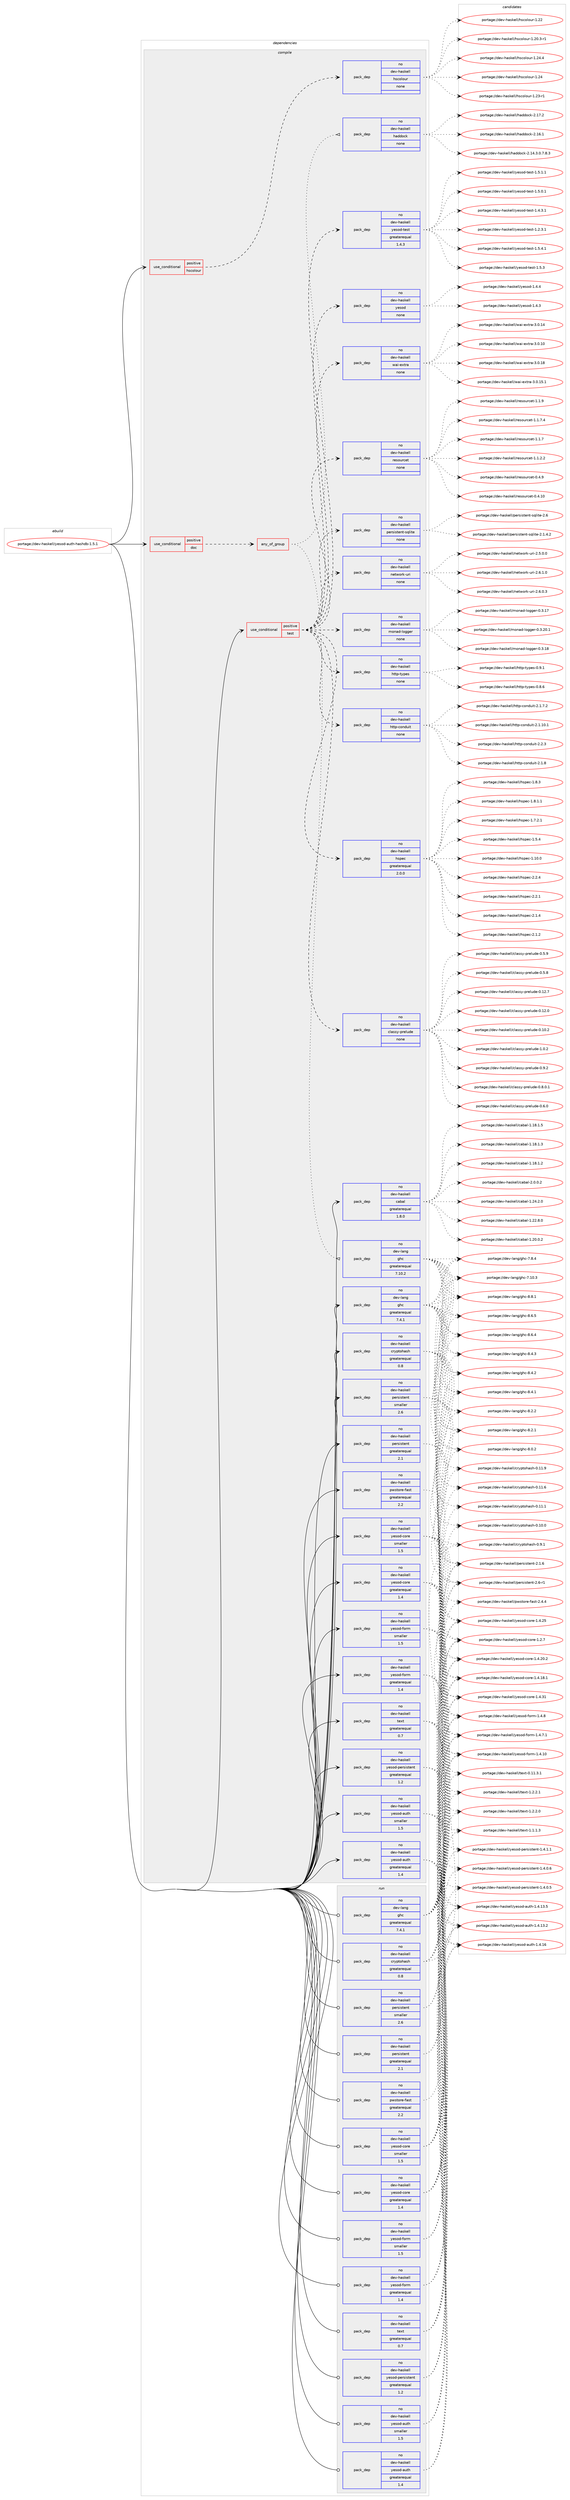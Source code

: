 digraph prolog {

# *************
# Graph options
# *************

newrank=true;
concentrate=true;
compound=true;
graph [rankdir=LR,fontname=Helvetica,fontsize=10,ranksep=1.5];#, ranksep=2.5, nodesep=0.2];
edge  [arrowhead=vee];
node  [fontname=Helvetica,fontsize=10];

# **********
# The ebuild
# **********

subgraph cluster_leftcol {
color=gray;
rank=same;
label=<<i>ebuild</i>>;
id [label="portage://dev-haskell/yesod-auth-hashdb-1.5.1", color=red, width=4, href="../dev-haskell/yesod-auth-hashdb-1.5.1.svg"];
}

# ****************
# The dependencies
# ****************

subgraph cluster_midcol {
color=gray;
label=<<i>dependencies</i>>;
subgraph cluster_compile {
fillcolor="#eeeeee";
style=filled;
label=<<i>compile</i>>;
subgraph cond130821 {
dependency536752 [label=<<TABLE BORDER="0" CELLBORDER="1" CELLSPACING="0" CELLPADDING="4"><TR><TD ROWSPAN="3" CELLPADDING="10">use_conditional</TD></TR><TR><TD>positive</TD></TR><TR><TD>doc</TD></TR></TABLE>>, shape=none, color=red];
subgraph any5425 {
dependency536753 [label=<<TABLE BORDER="0" CELLBORDER="1" CELLSPACING="0" CELLPADDING="4"><TR><TD CELLPADDING="10">any_of_group</TD></TR></TABLE>>, shape=none, color=red];subgraph pack400269 {
dependency536754 [label=<<TABLE BORDER="0" CELLBORDER="1" CELLSPACING="0" CELLPADDING="4" WIDTH="220"><TR><TD ROWSPAN="6" CELLPADDING="30">pack_dep</TD></TR><TR><TD WIDTH="110">no</TD></TR><TR><TD>dev-haskell</TD></TR><TR><TD>haddock</TD></TR><TR><TD>none</TD></TR><TR><TD></TD></TR></TABLE>>, shape=none, color=blue];
}
dependency536753:e -> dependency536754:w [weight=20,style="dotted",arrowhead="oinv"];
subgraph pack400270 {
dependency536755 [label=<<TABLE BORDER="0" CELLBORDER="1" CELLSPACING="0" CELLPADDING="4" WIDTH="220"><TR><TD ROWSPAN="6" CELLPADDING="30">pack_dep</TD></TR><TR><TD WIDTH="110">no</TD></TR><TR><TD>dev-lang</TD></TR><TR><TD>ghc</TD></TR><TR><TD>greaterequal</TD></TR><TR><TD>7.10.2</TD></TR></TABLE>>, shape=none, color=blue];
}
dependency536753:e -> dependency536755:w [weight=20,style="dotted",arrowhead="oinv"];
}
dependency536752:e -> dependency536753:w [weight=20,style="dashed",arrowhead="vee"];
}
id:e -> dependency536752:w [weight=20,style="solid",arrowhead="vee"];
subgraph cond130822 {
dependency536756 [label=<<TABLE BORDER="0" CELLBORDER="1" CELLSPACING="0" CELLPADDING="4"><TR><TD ROWSPAN="3" CELLPADDING="10">use_conditional</TD></TR><TR><TD>positive</TD></TR><TR><TD>hscolour</TD></TR></TABLE>>, shape=none, color=red];
subgraph pack400271 {
dependency536757 [label=<<TABLE BORDER="0" CELLBORDER="1" CELLSPACING="0" CELLPADDING="4" WIDTH="220"><TR><TD ROWSPAN="6" CELLPADDING="30">pack_dep</TD></TR><TR><TD WIDTH="110">no</TD></TR><TR><TD>dev-haskell</TD></TR><TR><TD>hscolour</TD></TR><TR><TD>none</TD></TR><TR><TD></TD></TR></TABLE>>, shape=none, color=blue];
}
dependency536756:e -> dependency536757:w [weight=20,style="dashed",arrowhead="vee"];
}
id:e -> dependency536756:w [weight=20,style="solid",arrowhead="vee"];
subgraph cond130823 {
dependency536758 [label=<<TABLE BORDER="0" CELLBORDER="1" CELLSPACING="0" CELLPADDING="4"><TR><TD ROWSPAN="3" CELLPADDING="10">use_conditional</TD></TR><TR><TD>positive</TD></TR><TR><TD>test</TD></TR></TABLE>>, shape=none, color=red];
subgraph pack400272 {
dependency536759 [label=<<TABLE BORDER="0" CELLBORDER="1" CELLSPACING="0" CELLPADDING="4" WIDTH="220"><TR><TD ROWSPAN="6" CELLPADDING="30">pack_dep</TD></TR><TR><TD WIDTH="110">no</TD></TR><TR><TD>dev-haskell</TD></TR><TR><TD>classy-prelude</TD></TR><TR><TD>none</TD></TR><TR><TD></TD></TR></TABLE>>, shape=none, color=blue];
}
dependency536758:e -> dependency536759:w [weight=20,style="dashed",arrowhead="vee"];
subgraph pack400273 {
dependency536760 [label=<<TABLE BORDER="0" CELLBORDER="1" CELLSPACING="0" CELLPADDING="4" WIDTH="220"><TR><TD ROWSPAN="6" CELLPADDING="30">pack_dep</TD></TR><TR><TD WIDTH="110">no</TD></TR><TR><TD>dev-haskell</TD></TR><TR><TD>hspec</TD></TR><TR><TD>greaterequal</TD></TR><TR><TD>2.0.0</TD></TR></TABLE>>, shape=none, color=blue];
}
dependency536758:e -> dependency536760:w [weight=20,style="dashed",arrowhead="vee"];
subgraph pack400274 {
dependency536761 [label=<<TABLE BORDER="0" CELLBORDER="1" CELLSPACING="0" CELLPADDING="4" WIDTH="220"><TR><TD ROWSPAN="6" CELLPADDING="30">pack_dep</TD></TR><TR><TD WIDTH="110">no</TD></TR><TR><TD>dev-haskell</TD></TR><TR><TD>http-conduit</TD></TR><TR><TD>none</TD></TR><TR><TD></TD></TR></TABLE>>, shape=none, color=blue];
}
dependency536758:e -> dependency536761:w [weight=20,style="dashed",arrowhead="vee"];
subgraph pack400275 {
dependency536762 [label=<<TABLE BORDER="0" CELLBORDER="1" CELLSPACING="0" CELLPADDING="4" WIDTH="220"><TR><TD ROWSPAN="6" CELLPADDING="30">pack_dep</TD></TR><TR><TD WIDTH="110">no</TD></TR><TR><TD>dev-haskell</TD></TR><TR><TD>http-types</TD></TR><TR><TD>none</TD></TR><TR><TD></TD></TR></TABLE>>, shape=none, color=blue];
}
dependency536758:e -> dependency536762:w [weight=20,style="dashed",arrowhead="vee"];
subgraph pack400276 {
dependency536763 [label=<<TABLE BORDER="0" CELLBORDER="1" CELLSPACING="0" CELLPADDING="4" WIDTH="220"><TR><TD ROWSPAN="6" CELLPADDING="30">pack_dep</TD></TR><TR><TD WIDTH="110">no</TD></TR><TR><TD>dev-haskell</TD></TR><TR><TD>monad-logger</TD></TR><TR><TD>none</TD></TR><TR><TD></TD></TR></TABLE>>, shape=none, color=blue];
}
dependency536758:e -> dependency536763:w [weight=20,style="dashed",arrowhead="vee"];
subgraph pack400277 {
dependency536764 [label=<<TABLE BORDER="0" CELLBORDER="1" CELLSPACING="0" CELLPADDING="4" WIDTH="220"><TR><TD ROWSPAN="6" CELLPADDING="30">pack_dep</TD></TR><TR><TD WIDTH="110">no</TD></TR><TR><TD>dev-haskell</TD></TR><TR><TD>network-uri</TD></TR><TR><TD>none</TD></TR><TR><TD></TD></TR></TABLE>>, shape=none, color=blue];
}
dependency536758:e -> dependency536764:w [weight=20,style="dashed",arrowhead="vee"];
subgraph pack400278 {
dependency536765 [label=<<TABLE BORDER="0" CELLBORDER="1" CELLSPACING="0" CELLPADDING="4" WIDTH="220"><TR><TD ROWSPAN="6" CELLPADDING="30">pack_dep</TD></TR><TR><TD WIDTH="110">no</TD></TR><TR><TD>dev-haskell</TD></TR><TR><TD>persistent-sqlite</TD></TR><TR><TD>none</TD></TR><TR><TD></TD></TR></TABLE>>, shape=none, color=blue];
}
dependency536758:e -> dependency536765:w [weight=20,style="dashed",arrowhead="vee"];
subgraph pack400279 {
dependency536766 [label=<<TABLE BORDER="0" CELLBORDER="1" CELLSPACING="0" CELLPADDING="4" WIDTH="220"><TR><TD ROWSPAN="6" CELLPADDING="30">pack_dep</TD></TR><TR><TD WIDTH="110">no</TD></TR><TR><TD>dev-haskell</TD></TR><TR><TD>resourcet</TD></TR><TR><TD>none</TD></TR><TR><TD></TD></TR></TABLE>>, shape=none, color=blue];
}
dependency536758:e -> dependency536766:w [weight=20,style="dashed",arrowhead="vee"];
subgraph pack400280 {
dependency536767 [label=<<TABLE BORDER="0" CELLBORDER="1" CELLSPACING="0" CELLPADDING="4" WIDTH="220"><TR><TD ROWSPAN="6" CELLPADDING="30">pack_dep</TD></TR><TR><TD WIDTH="110">no</TD></TR><TR><TD>dev-haskell</TD></TR><TR><TD>wai-extra</TD></TR><TR><TD>none</TD></TR><TR><TD></TD></TR></TABLE>>, shape=none, color=blue];
}
dependency536758:e -> dependency536767:w [weight=20,style="dashed",arrowhead="vee"];
subgraph pack400281 {
dependency536768 [label=<<TABLE BORDER="0" CELLBORDER="1" CELLSPACING="0" CELLPADDING="4" WIDTH="220"><TR><TD ROWSPAN="6" CELLPADDING="30">pack_dep</TD></TR><TR><TD WIDTH="110">no</TD></TR><TR><TD>dev-haskell</TD></TR><TR><TD>yesod</TD></TR><TR><TD>none</TD></TR><TR><TD></TD></TR></TABLE>>, shape=none, color=blue];
}
dependency536758:e -> dependency536768:w [weight=20,style="dashed",arrowhead="vee"];
subgraph pack400282 {
dependency536769 [label=<<TABLE BORDER="0" CELLBORDER="1" CELLSPACING="0" CELLPADDING="4" WIDTH="220"><TR><TD ROWSPAN="6" CELLPADDING="30">pack_dep</TD></TR><TR><TD WIDTH="110">no</TD></TR><TR><TD>dev-haskell</TD></TR><TR><TD>yesod-test</TD></TR><TR><TD>greaterequal</TD></TR><TR><TD>1.4.3</TD></TR></TABLE>>, shape=none, color=blue];
}
dependency536758:e -> dependency536769:w [weight=20,style="dashed",arrowhead="vee"];
}
id:e -> dependency536758:w [weight=20,style="solid",arrowhead="vee"];
subgraph pack400283 {
dependency536770 [label=<<TABLE BORDER="0" CELLBORDER="1" CELLSPACING="0" CELLPADDING="4" WIDTH="220"><TR><TD ROWSPAN="6" CELLPADDING="30">pack_dep</TD></TR><TR><TD WIDTH="110">no</TD></TR><TR><TD>dev-haskell</TD></TR><TR><TD>cabal</TD></TR><TR><TD>greaterequal</TD></TR><TR><TD>1.8.0</TD></TR></TABLE>>, shape=none, color=blue];
}
id:e -> dependency536770:w [weight=20,style="solid",arrowhead="vee"];
subgraph pack400284 {
dependency536771 [label=<<TABLE BORDER="0" CELLBORDER="1" CELLSPACING="0" CELLPADDING="4" WIDTH="220"><TR><TD ROWSPAN="6" CELLPADDING="30">pack_dep</TD></TR><TR><TD WIDTH="110">no</TD></TR><TR><TD>dev-haskell</TD></TR><TR><TD>cryptohash</TD></TR><TR><TD>greaterequal</TD></TR><TR><TD>0.8</TD></TR></TABLE>>, shape=none, color=blue];
}
id:e -> dependency536771:w [weight=20,style="solid",arrowhead="vee"];
subgraph pack400285 {
dependency536772 [label=<<TABLE BORDER="0" CELLBORDER="1" CELLSPACING="0" CELLPADDING="4" WIDTH="220"><TR><TD ROWSPAN="6" CELLPADDING="30">pack_dep</TD></TR><TR><TD WIDTH="110">no</TD></TR><TR><TD>dev-haskell</TD></TR><TR><TD>persistent</TD></TR><TR><TD>greaterequal</TD></TR><TR><TD>2.1</TD></TR></TABLE>>, shape=none, color=blue];
}
id:e -> dependency536772:w [weight=20,style="solid",arrowhead="vee"];
subgraph pack400286 {
dependency536773 [label=<<TABLE BORDER="0" CELLBORDER="1" CELLSPACING="0" CELLPADDING="4" WIDTH="220"><TR><TD ROWSPAN="6" CELLPADDING="30">pack_dep</TD></TR><TR><TD WIDTH="110">no</TD></TR><TR><TD>dev-haskell</TD></TR><TR><TD>persistent</TD></TR><TR><TD>smaller</TD></TR><TR><TD>2.6</TD></TR></TABLE>>, shape=none, color=blue];
}
id:e -> dependency536773:w [weight=20,style="solid",arrowhead="vee"];
subgraph pack400287 {
dependency536774 [label=<<TABLE BORDER="0" CELLBORDER="1" CELLSPACING="0" CELLPADDING="4" WIDTH="220"><TR><TD ROWSPAN="6" CELLPADDING="30">pack_dep</TD></TR><TR><TD WIDTH="110">no</TD></TR><TR><TD>dev-haskell</TD></TR><TR><TD>pwstore-fast</TD></TR><TR><TD>greaterequal</TD></TR><TR><TD>2.2</TD></TR></TABLE>>, shape=none, color=blue];
}
id:e -> dependency536774:w [weight=20,style="solid",arrowhead="vee"];
subgraph pack400288 {
dependency536775 [label=<<TABLE BORDER="0" CELLBORDER="1" CELLSPACING="0" CELLPADDING="4" WIDTH="220"><TR><TD ROWSPAN="6" CELLPADDING="30">pack_dep</TD></TR><TR><TD WIDTH="110">no</TD></TR><TR><TD>dev-haskell</TD></TR><TR><TD>text</TD></TR><TR><TD>greaterequal</TD></TR><TR><TD>0.7</TD></TR></TABLE>>, shape=none, color=blue];
}
id:e -> dependency536775:w [weight=20,style="solid",arrowhead="vee"];
subgraph pack400289 {
dependency536776 [label=<<TABLE BORDER="0" CELLBORDER="1" CELLSPACING="0" CELLPADDING="4" WIDTH="220"><TR><TD ROWSPAN="6" CELLPADDING="30">pack_dep</TD></TR><TR><TD WIDTH="110">no</TD></TR><TR><TD>dev-haskell</TD></TR><TR><TD>yesod-auth</TD></TR><TR><TD>greaterequal</TD></TR><TR><TD>1.4</TD></TR></TABLE>>, shape=none, color=blue];
}
id:e -> dependency536776:w [weight=20,style="solid",arrowhead="vee"];
subgraph pack400290 {
dependency536777 [label=<<TABLE BORDER="0" CELLBORDER="1" CELLSPACING="0" CELLPADDING="4" WIDTH="220"><TR><TD ROWSPAN="6" CELLPADDING="30">pack_dep</TD></TR><TR><TD WIDTH="110">no</TD></TR><TR><TD>dev-haskell</TD></TR><TR><TD>yesod-auth</TD></TR><TR><TD>smaller</TD></TR><TR><TD>1.5</TD></TR></TABLE>>, shape=none, color=blue];
}
id:e -> dependency536777:w [weight=20,style="solid",arrowhead="vee"];
subgraph pack400291 {
dependency536778 [label=<<TABLE BORDER="0" CELLBORDER="1" CELLSPACING="0" CELLPADDING="4" WIDTH="220"><TR><TD ROWSPAN="6" CELLPADDING="30">pack_dep</TD></TR><TR><TD WIDTH="110">no</TD></TR><TR><TD>dev-haskell</TD></TR><TR><TD>yesod-core</TD></TR><TR><TD>greaterequal</TD></TR><TR><TD>1.4</TD></TR></TABLE>>, shape=none, color=blue];
}
id:e -> dependency536778:w [weight=20,style="solid",arrowhead="vee"];
subgraph pack400292 {
dependency536779 [label=<<TABLE BORDER="0" CELLBORDER="1" CELLSPACING="0" CELLPADDING="4" WIDTH="220"><TR><TD ROWSPAN="6" CELLPADDING="30">pack_dep</TD></TR><TR><TD WIDTH="110">no</TD></TR><TR><TD>dev-haskell</TD></TR><TR><TD>yesod-core</TD></TR><TR><TD>smaller</TD></TR><TR><TD>1.5</TD></TR></TABLE>>, shape=none, color=blue];
}
id:e -> dependency536779:w [weight=20,style="solid",arrowhead="vee"];
subgraph pack400293 {
dependency536780 [label=<<TABLE BORDER="0" CELLBORDER="1" CELLSPACING="0" CELLPADDING="4" WIDTH="220"><TR><TD ROWSPAN="6" CELLPADDING="30">pack_dep</TD></TR><TR><TD WIDTH="110">no</TD></TR><TR><TD>dev-haskell</TD></TR><TR><TD>yesod-form</TD></TR><TR><TD>greaterequal</TD></TR><TR><TD>1.4</TD></TR></TABLE>>, shape=none, color=blue];
}
id:e -> dependency536780:w [weight=20,style="solid",arrowhead="vee"];
subgraph pack400294 {
dependency536781 [label=<<TABLE BORDER="0" CELLBORDER="1" CELLSPACING="0" CELLPADDING="4" WIDTH="220"><TR><TD ROWSPAN="6" CELLPADDING="30">pack_dep</TD></TR><TR><TD WIDTH="110">no</TD></TR><TR><TD>dev-haskell</TD></TR><TR><TD>yesod-form</TD></TR><TR><TD>smaller</TD></TR><TR><TD>1.5</TD></TR></TABLE>>, shape=none, color=blue];
}
id:e -> dependency536781:w [weight=20,style="solid",arrowhead="vee"];
subgraph pack400295 {
dependency536782 [label=<<TABLE BORDER="0" CELLBORDER="1" CELLSPACING="0" CELLPADDING="4" WIDTH="220"><TR><TD ROWSPAN="6" CELLPADDING="30">pack_dep</TD></TR><TR><TD WIDTH="110">no</TD></TR><TR><TD>dev-haskell</TD></TR><TR><TD>yesod-persistent</TD></TR><TR><TD>greaterequal</TD></TR><TR><TD>1.2</TD></TR></TABLE>>, shape=none, color=blue];
}
id:e -> dependency536782:w [weight=20,style="solid",arrowhead="vee"];
subgraph pack400296 {
dependency536783 [label=<<TABLE BORDER="0" CELLBORDER="1" CELLSPACING="0" CELLPADDING="4" WIDTH="220"><TR><TD ROWSPAN="6" CELLPADDING="30">pack_dep</TD></TR><TR><TD WIDTH="110">no</TD></TR><TR><TD>dev-lang</TD></TR><TR><TD>ghc</TD></TR><TR><TD>greaterequal</TD></TR><TR><TD>7.4.1</TD></TR></TABLE>>, shape=none, color=blue];
}
id:e -> dependency536783:w [weight=20,style="solid",arrowhead="vee"];
}
subgraph cluster_compileandrun {
fillcolor="#eeeeee";
style=filled;
label=<<i>compile and run</i>>;
}
subgraph cluster_run {
fillcolor="#eeeeee";
style=filled;
label=<<i>run</i>>;
subgraph pack400297 {
dependency536784 [label=<<TABLE BORDER="0" CELLBORDER="1" CELLSPACING="0" CELLPADDING="4" WIDTH="220"><TR><TD ROWSPAN="6" CELLPADDING="30">pack_dep</TD></TR><TR><TD WIDTH="110">no</TD></TR><TR><TD>dev-haskell</TD></TR><TR><TD>cryptohash</TD></TR><TR><TD>greaterequal</TD></TR><TR><TD>0.8</TD></TR></TABLE>>, shape=none, color=blue];
}
id:e -> dependency536784:w [weight=20,style="solid",arrowhead="odot"];
subgraph pack400298 {
dependency536785 [label=<<TABLE BORDER="0" CELLBORDER="1" CELLSPACING="0" CELLPADDING="4" WIDTH="220"><TR><TD ROWSPAN="6" CELLPADDING="30">pack_dep</TD></TR><TR><TD WIDTH="110">no</TD></TR><TR><TD>dev-haskell</TD></TR><TR><TD>persistent</TD></TR><TR><TD>greaterequal</TD></TR><TR><TD>2.1</TD></TR></TABLE>>, shape=none, color=blue];
}
id:e -> dependency536785:w [weight=20,style="solid",arrowhead="odot"];
subgraph pack400299 {
dependency536786 [label=<<TABLE BORDER="0" CELLBORDER="1" CELLSPACING="0" CELLPADDING="4" WIDTH="220"><TR><TD ROWSPAN="6" CELLPADDING="30">pack_dep</TD></TR><TR><TD WIDTH="110">no</TD></TR><TR><TD>dev-haskell</TD></TR><TR><TD>persistent</TD></TR><TR><TD>smaller</TD></TR><TR><TD>2.6</TD></TR></TABLE>>, shape=none, color=blue];
}
id:e -> dependency536786:w [weight=20,style="solid",arrowhead="odot"];
subgraph pack400300 {
dependency536787 [label=<<TABLE BORDER="0" CELLBORDER="1" CELLSPACING="0" CELLPADDING="4" WIDTH="220"><TR><TD ROWSPAN="6" CELLPADDING="30">pack_dep</TD></TR><TR><TD WIDTH="110">no</TD></TR><TR><TD>dev-haskell</TD></TR><TR><TD>pwstore-fast</TD></TR><TR><TD>greaterequal</TD></TR><TR><TD>2.2</TD></TR></TABLE>>, shape=none, color=blue];
}
id:e -> dependency536787:w [weight=20,style="solid",arrowhead="odot"];
subgraph pack400301 {
dependency536788 [label=<<TABLE BORDER="0" CELLBORDER="1" CELLSPACING="0" CELLPADDING="4" WIDTH="220"><TR><TD ROWSPAN="6" CELLPADDING="30">pack_dep</TD></TR><TR><TD WIDTH="110">no</TD></TR><TR><TD>dev-haskell</TD></TR><TR><TD>text</TD></TR><TR><TD>greaterequal</TD></TR><TR><TD>0.7</TD></TR></TABLE>>, shape=none, color=blue];
}
id:e -> dependency536788:w [weight=20,style="solid",arrowhead="odot"];
subgraph pack400302 {
dependency536789 [label=<<TABLE BORDER="0" CELLBORDER="1" CELLSPACING="0" CELLPADDING="4" WIDTH="220"><TR><TD ROWSPAN="6" CELLPADDING="30">pack_dep</TD></TR><TR><TD WIDTH="110">no</TD></TR><TR><TD>dev-haskell</TD></TR><TR><TD>yesod-auth</TD></TR><TR><TD>greaterequal</TD></TR><TR><TD>1.4</TD></TR></TABLE>>, shape=none, color=blue];
}
id:e -> dependency536789:w [weight=20,style="solid",arrowhead="odot"];
subgraph pack400303 {
dependency536790 [label=<<TABLE BORDER="0" CELLBORDER="1" CELLSPACING="0" CELLPADDING="4" WIDTH="220"><TR><TD ROWSPAN="6" CELLPADDING="30">pack_dep</TD></TR><TR><TD WIDTH="110">no</TD></TR><TR><TD>dev-haskell</TD></TR><TR><TD>yesod-auth</TD></TR><TR><TD>smaller</TD></TR><TR><TD>1.5</TD></TR></TABLE>>, shape=none, color=blue];
}
id:e -> dependency536790:w [weight=20,style="solid",arrowhead="odot"];
subgraph pack400304 {
dependency536791 [label=<<TABLE BORDER="0" CELLBORDER="1" CELLSPACING="0" CELLPADDING="4" WIDTH="220"><TR><TD ROWSPAN="6" CELLPADDING="30">pack_dep</TD></TR><TR><TD WIDTH="110">no</TD></TR><TR><TD>dev-haskell</TD></TR><TR><TD>yesod-core</TD></TR><TR><TD>greaterequal</TD></TR><TR><TD>1.4</TD></TR></TABLE>>, shape=none, color=blue];
}
id:e -> dependency536791:w [weight=20,style="solid",arrowhead="odot"];
subgraph pack400305 {
dependency536792 [label=<<TABLE BORDER="0" CELLBORDER="1" CELLSPACING="0" CELLPADDING="4" WIDTH="220"><TR><TD ROWSPAN="6" CELLPADDING="30">pack_dep</TD></TR><TR><TD WIDTH="110">no</TD></TR><TR><TD>dev-haskell</TD></TR><TR><TD>yesod-core</TD></TR><TR><TD>smaller</TD></TR><TR><TD>1.5</TD></TR></TABLE>>, shape=none, color=blue];
}
id:e -> dependency536792:w [weight=20,style="solid",arrowhead="odot"];
subgraph pack400306 {
dependency536793 [label=<<TABLE BORDER="0" CELLBORDER="1" CELLSPACING="0" CELLPADDING="4" WIDTH="220"><TR><TD ROWSPAN="6" CELLPADDING="30">pack_dep</TD></TR><TR><TD WIDTH="110">no</TD></TR><TR><TD>dev-haskell</TD></TR><TR><TD>yesod-form</TD></TR><TR><TD>greaterequal</TD></TR><TR><TD>1.4</TD></TR></TABLE>>, shape=none, color=blue];
}
id:e -> dependency536793:w [weight=20,style="solid",arrowhead="odot"];
subgraph pack400307 {
dependency536794 [label=<<TABLE BORDER="0" CELLBORDER="1" CELLSPACING="0" CELLPADDING="4" WIDTH="220"><TR><TD ROWSPAN="6" CELLPADDING="30">pack_dep</TD></TR><TR><TD WIDTH="110">no</TD></TR><TR><TD>dev-haskell</TD></TR><TR><TD>yesod-form</TD></TR><TR><TD>smaller</TD></TR><TR><TD>1.5</TD></TR></TABLE>>, shape=none, color=blue];
}
id:e -> dependency536794:w [weight=20,style="solid",arrowhead="odot"];
subgraph pack400308 {
dependency536795 [label=<<TABLE BORDER="0" CELLBORDER="1" CELLSPACING="0" CELLPADDING="4" WIDTH="220"><TR><TD ROWSPAN="6" CELLPADDING="30">pack_dep</TD></TR><TR><TD WIDTH="110">no</TD></TR><TR><TD>dev-haskell</TD></TR><TR><TD>yesod-persistent</TD></TR><TR><TD>greaterequal</TD></TR><TR><TD>1.2</TD></TR></TABLE>>, shape=none, color=blue];
}
id:e -> dependency536795:w [weight=20,style="solid",arrowhead="odot"];
subgraph pack400309 {
dependency536796 [label=<<TABLE BORDER="0" CELLBORDER="1" CELLSPACING="0" CELLPADDING="4" WIDTH="220"><TR><TD ROWSPAN="6" CELLPADDING="30">pack_dep</TD></TR><TR><TD WIDTH="110">no</TD></TR><TR><TD>dev-lang</TD></TR><TR><TD>ghc</TD></TR><TR><TD>greaterequal</TD></TR><TR><TD>7.4.1</TD></TR></TABLE>>, shape=none, color=blue];
}
id:e -> dependency536796:w [weight=20,style="solid",arrowhead="odot"];
}
}

# **************
# The candidates
# **************

subgraph cluster_choices {
rank=same;
color=gray;
label=<<i>candidates</i>>;

subgraph choice400269 {
color=black;
nodesep=1;
choice100101118451049711510710110810847104971001001119910745504649554650 [label="portage://dev-haskell/haddock-2.17.2", color=red, width=4,href="../dev-haskell/haddock-2.17.2.svg"];
choice100101118451049711510710110810847104971001001119910745504649544649 [label="portage://dev-haskell/haddock-2.16.1", color=red, width=4,href="../dev-haskell/haddock-2.16.1.svg"];
choice1001011184510497115107101108108471049710010011199107455046495246514648465546564651 [label="portage://dev-haskell/haddock-2.14.3.0.7.8.3", color=red, width=4,href="../dev-haskell/haddock-2.14.3.0.7.8.3.svg"];
dependency536754:e -> choice100101118451049711510710110810847104971001001119910745504649554650:w [style=dotted,weight="100"];
dependency536754:e -> choice100101118451049711510710110810847104971001001119910745504649544649:w [style=dotted,weight="100"];
dependency536754:e -> choice1001011184510497115107101108108471049710010011199107455046495246514648465546564651:w [style=dotted,weight="100"];
}
subgraph choice400270 {
color=black;
nodesep=1;
choice10010111845108971101034710310499455646564649 [label="portage://dev-lang/ghc-8.8.1", color=red, width=4,href="../dev-lang/ghc-8.8.1.svg"];
choice10010111845108971101034710310499455646544653 [label="portage://dev-lang/ghc-8.6.5", color=red, width=4,href="../dev-lang/ghc-8.6.5.svg"];
choice10010111845108971101034710310499455646544652 [label="portage://dev-lang/ghc-8.6.4", color=red, width=4,href="../dev-lang/ghc-8.6.4.svg"];
choice10010111845108971101034710310499455646524651 [label="portage://dev-lang/ghc-8.4.3", color=red, width=4,href="../dev-lang/ghc-8.4.3.svg"];
choice10010111845108971101034710310499455646524650 [label="portage://dev-lang/ghc-8.4.2", color=red, width=4,href="../dev-lang/ghc-8.4.2.svg"];
choice10010111845108971101034710310499455646524649 [label="portage://dev-lang/ghc-8.4.1", color=red, width=4,href="../dev-lang/ghc-8.4.1.svg"];
choice10010111845108971101034710310499455646504650 [label="portage://dev-lang/ghc-8.2.2", color=red, width=4,href="../dev-lang/ghc-8.2.2.svg"];
choice10010111845108971101034710310499455646504649 [label="portage://dev-lang/ghc-8.2.1", color=red, width=4,href="../dev-lang/ghc-8.2.1.svg"];
choice10010111845108971101034710310499455646484650 [label="portage://dev-lang/ghc-8.0.2", color=red, width=4,href="../dev-lang/ghc-8.0.2.svg"];
choice10010111845108971101034710310499455546564652 [label="portage://dev-lang/ghc-7.8.4", color=red, width=4,href="../dev-lang/ghc-7.8.4.svg"];
choice1001011184510897110103471031049945554649484651 [label="portage://dev-lang/ghc-7.10.3", color=red, width=4,href="../dev-lang/ghc-7.10.3.svg"];
dependency536755:e -> choice10010111845108971101034710310499455646564649:w [style=dotted,weight="100"];
dependency536755:e -> choice10010111845108971101034710310499455646544653:w [style=dotted,weight="100"];
dependency536755:e -> choice10010111845108971101034710310499455646544652:w [style=dotted,weight="100"];
dependency536755:e -> choice10010111845108971101034710310499455646524651:w [style=dotted,weight="100"];
dependency536755:e -> choice10010111845108971101034710310499455646524650:w [style=dotted,weight="100"];
dependency536755:e -> choice10010111845108971101034710310499455646524649:w [style=dotted,weight="100"];
dependency536755:e -> choice10010111845108971101034710310499455646504650:w [style=dotted,weight="100"];
dependency536755:e -> choice10010111845108971101034710310499455646504649:w [style=dotted,weight="100"];
dependency536755:e -> choice10010111845108971101034710310499455646484650:w [style=dotted,weight="100"];
dependency536755:e -> choice10010111845108971101034710310499455546564652:w [style=dotted,weight="100"];
dependency536755:e -> choice1001011184510897110103471031049945554649484651:w [style=dotted,weight="100"];
}
subgraph choice400271 {
color=black;
nodesep=1;
choice1001011184510497115107101108108471041159911110811111711445494650524652 [label="portage://dev-haskell/hscolour-1.24.4", color=red, width=4,href="../dev-haskell/hscolour-1.24.4.svg"];
choice100101118451049711510710110810847104115991111081111171144549465052 [label="portage://dev-haskell/hscolour-1.24", color=red, width=4,href="../dev-haskell/hscolour-1.24.svg"];
choice1001011184510497115107101108108471041159911110811111711445494650514511449 [label="portage://dev-haskell/hscolour-1.23-r1", color=red, width=4,href="../dev-haskell/hscolour-1.23-r1.svg"];
choice100101118451049711510710110810847104115991111081111171144549465050 [label="portage://dev-haskell/hscolour-1.22", color=red, width=4,href="../dev-haskell/hscolour-1.22.svg"];
choice10010111845104971151071011081084710411599111108111117114454946504846514511449 [label="portage://dev-haskell/hscolour-1.20.3-r1", color=red, width=4,href="../dev-haskell/hscolour-1.20.3-r1.svg"];
dependency536757:e -> choice1001011184510497115107101108108471041159911110811111711445494650524652:w [style=dotted,weight="100"];
dependency536757:e -> choice100101118451049711510710110810847104115991111081111171144549465052:w [style=dotted,weight="100"];
dependency536757:e -> choice1001011184510497115107101108108471041159911110811111711445494650514511449:w [style=dotted,weight="100"];
dependency536757:e -> choice100101118451049711510710110810847104115991111081111171144549465050:w [style=dotted,weight="100"];
dependency536757:e -> choice10010111845104971151071011081084710411599111108111117114454946504846514511449:w [style=dotted,weight="100"];
}
subgraph choice400272 {
color=black;
nodesep=1;
choice100101118451049711510710110810847991089711511512145112114101108117100101454946484650 [label="portage://dev-haskell/classy-prelude-1.0.2", color=red, width=4,href="../dev-haskell/classy-prelude-1.0.2.svg"];
choice100101118451049711510710110810847991089711511512145112114101108117100101454846574650 [label="portage://dev-haskell/classy-prelude-0.9.2", color=red, width=4,href="../dev-haskell/classy-prelude-0.9.2.svg"];
choice1001011184510497115107101108108479910897115115121451121141011081171001014548465646484649 [label="portage://dev-haskell/classy-prelude-0.8.0.1", color=red, width=4,href="../dev-haskell/classy-prelude-0.8.0.1.svg"];
choice100101118451049711510710110810847991089711511512145112114101108117100101454846544648 [label="portage://dev-haskell/classy-prelude-0.6.0", color=red, width=4,href="../dev-haskell/classy-prelude-0.6.0.svg"];
choice100101118451049711510710110810847991089711511512145112114101108117100101454846534657 [label="portage://dev-haskell/classy-prelude-0.5.9", color=red, width=4,href="../dev-haskell/classy-prelude-0.5.9.svg"];
choice100101118451049711510710110810847991089711511512145112114101108117100101454846534656 [label="portage://dev-haskell/classy-prelude-0.5.8", color=red, width=4,href="../dev-haskell/classy-prelude-0.5.8.svg"];
choice10010111845104971151071011081084799108971151151214511211410110811710010145484649504655 [label="portage://dev-haskell/classy-prelude-0.12.7", color=red, width=4,href="../dev-haskell/classy-prelude-0.12.7.svg"];
choice10010111845104971151071011081084799108971151151214511211410110811710010145484649504648 [label="portage://dev-haskell/classy-prelude-0.12.0", color=red, width=4,href="../dev-haskell/classy-prelude-0.12.0.svg"];
choice10010111845104971151071011081084799108971151151214511211410110811710010145484649484650 [label="portage://dev-haskell/classy-prelude-0.10.2", color=red, width=4,href="../dev-haskell/classy-prelude-0.10.2.svg"];
dependency536759:e -> choice100101118451049711510710110810847991089711511512145112114101108117100101454946484650:w [style=dotted,weight="100"];
dependency536759:e -> choice100101118451049711510710110810847991089711511512145112114101108117100101454846574650:w [style=dotted,weight="100"];
dependency536759:e -> choice1001011184510497115107101108108479910897115115121451121141011081171001014548465646484649:w [style=dotted,weight="100"];
dependency536759:e -> choice100101118451049711510710110810847991089711511512145112114101108117100101454846544648:w [style=dotted,weight="100"];
dependency536759:e -> choice100101118451049711510710110810847991089711511512145112114101108117100101454846534657:w [style=dotted,weight="100"];
dependency536759:e -> choice100101118451049711510710110810847991089711511512145112114101108117100101454846534656:w [style=dotted,weight="100"];
dependency536759:e -> choice10010111845104971151071011081084799108971151151214511211410110811710010145484649504655:w [style=dotted,weight="100"];
dependency536759:e -> choice10010111845104971151071011081084799108971151151214511211410110811710010145484649504648:w [style=dotted,weight="100"];
dependency536759:e -> choice10010111845104971151071011081084799108971151151214511211410110811710010145484649484650:w [style=dotted,weight="100"];
}
subgraph choice400273 {
color=black;
nodesep=1;
choice10010111845104971151071011081084710411511210199455046504652 [label="portage://dev-haskell/hspec-2.2.4", color=red, width=4,href="../dev-haskell/hspec-2.2.4.svg"];
choice10010111845104971151071011081084710411511210199455046504649 [label="portage://dev-haskell/hspec-2.2.1", color=red, width=4,href="../dev-haskell/hspec-2.2.1.svg"];
choice10010111845104971151071011081084710411511210199455046494652 [label="portage://dev-haskell/hspec-2.1.4", color=red, width=4,href="../dev-haskell/hspec-2.1.4.svg"];
choice10010111845104971151071011081084710411511210199455046494650 [label="portage://dev-haskell/hspec-2.1.2", color=red, width=4,href="../dev-haskell/hspec-2.1.2.svg"];
choice10010111845104971151071011081084710411511210199454946564651 [label="portage://dev-haskell/hspec-1.8.3", color=red, width=4,href="../dev-haskell/hspec-1.8.3.svg"];
choice100101118451049711510710110810847104115112101994549465646494649 [label="portage://dev-haskell/hspec-1.8.1.1", color=red, width=4,href="../dev-haskell/hspec-1.8.1.1.svg"];
choice100101118451049711510710110810847104115112101994549465546504649 [label="portage://dev-haskell/hspec-1.7.2.1", color=red, width=4,href="../dev-haskell/hspec-1.7.2.1.svg"];
choice10010111845104971151071011081084710411511210199454946534652 [label="portage://dev-haskell/hspec-1.5.4", color=red, width=4,href="../dev-haskell/hspec-1.5.4.svg"];
choice1001011184510497115107101108108471041151121019945494649484648 [label="portage://dev-haskell/hspec-1.10.0", color=red, width=4,href="../dev-haskell/hspec-1.10.0.svg"];
dependency536760:e -> choice10010111845104971151071011081084710411511210199455046504652:w [style=dotted,weight="100"];
dependency536760:e -> choice10010111845104971151071011081084710411511210199455046504649:w [style=dotted,weight="100"];
dependency536760:e -> choice10010111845104971151071011081084710411511210199455046494652:w [style=dotted,weight="100"];
dependency536760:e -> choice10010111845104971151071011081084710411511210199455046494650:w [style=dotted,weight="100"];
dependency536760:e -> choice10010111845104971151071011081084710411511210199454946564651:w [style=dotted,weight="100"];
dependency536760:e -> choice100101118451049711510710110810847104115112101994549465646494649:w [style=dotted,weight="100"];
dependency536760:e -> choice100101118451049711510710110810847104115112101994549465546504649:w [style=dotted,weight="100"];
dependency536760:e -> choice10010111845104971151071011081084710411511210199454946534652:w [style=dotted,weight="100"];
dependency536760:e -> choice1001011184510497115107101108108471041151121019945494649484648:w [style=dotted,weight="100"];
}
subgraph choice400274 {
color=black;
nodesep=1;
choice1001011184510497115107101108108471041161161124599111110100117105116455046504651 [label="portage://dev-haskell/http-conduit-2.2.3", color=red, width=4,href="../dev-haskell/http-conduit-2.2.3.svg"];
choice1001011184510497115107101108108471041161161124599111110100117105116455046494656 [label="portage://dev-haskell/http-conduit-2.1.8", color=red, width=4,href="../dev-haskell/http-conduit-2.1.8.svg"];
choice10010111845104971151071011081084710411611611245991111101001171051164550464946554650 [label="portage://dev-haskell/http-conduit-2.1.7.2", color=red, width=4,href="../dev-haskell/http-conduit-2.1.7.2.svg"];
choice1001011184510497115107101108108471041161161124599111110100117105116455046494649484649 [label="portage://dev-haskell/http-conduit-2.1.10.1", color=red, width=4,href="../dev-haskell/http-conduit-2.1.10.1.svg"];
dependency536761:e -> choice1001011184510497115107101108108471041161161124599111110100117105116455046504651:w [style=dotted,weight="100"];
dependency536761:e -> choice1001011184510497115107101108108471041161161124599111110100117105116455046494656:w [style=dotted,weight="100"];
dependency536761:e -> choice10010111845104971151071011081084710411611611245991111101001171051164550464946554650:w [style=dotted,weight="100"];
dependency536761:e -> choice1001011184510497115107101108108471041161161124599111110100117105116455046494649484649:w [style=dotted,weight="100"];
}
subgraph choice400275 {
color=black;
nodesep=1;
choice10010111845104971151071011081084710411611611245116121112101115454846574649 [label="portage://dev-haskell/http-types-0.9.1", color=red, width=4,href="../dev-haskell/http-types-0.9.1.svg"];
choice10010111845104971151071011081084710411611611245116121112101115454846564654 [label="portage://dev-haskell/http-types-0.8.6", color=red, width=4,href="../dev-haskell/http-types-0.8.6.svg"];
dependency536762:e -> choice10010111845104971151071011081084710411611611245116121112101115454846574649:w [style=dotted,weight="100"];
dependency536762:e -> choice10010111845104971151071011081084710411611611245116121112101115454846564654:w [style=dotted,weight="100"];
}
subgraph choice400276 {
color=black;
nodesep=1;
choice1001011184510497115107101108108471091111109710045108111103103101114454846514650484649 [label="portage://dev-haskell/monad-logger-0.3.20.1", color=red, width=4,href="../dev-haskell/monad-logger-0.3.20.1.svg"];
choice100101118451049711510710110810847109111110971004510811110310310111445484651464956 [label="portage://dev-haskell/monad-logger-0.3.18", color=red, width=4,href="../dev-haskell/monad-logger-0.3.18.svg"];
choice100101118451049711510710110810847109111110971004510811110310310111445484651464955 [label="portage://dev-haskell/monad-logger-0.3.17", color=red, width=4,href="../dev-haskell/monad-logger-0.3.17.svg"];
dependency536763:e -> choice1001011184510497115107101108108471091111109710045108111103103101114454846514650484649:w [style=dotted,weight="100"];
dependency536763:e -> choice100101118451049711510710110810847109111110971004510811110310310111445484651464956:w [style=dotted,weight="100"];
dependency536763:e -> choice100101118451049711510710110810847109111110971004510811110310310111445484651464955:w [style=dotted,weight="100"];
}
subgraph choice400277 {
color=black;
nodesep=1;
choice100101118451049711510710110810847110101116119111114107451171141054550465446494648 [label="portage://dev-haskell/network-uri-2.6.1.0", color=red, width=4,href="../dev-haskell/network-uri-2.6.1.0.svg"];
choice100101118451049711510710110810847110101116119111114107451171141054550465446484651 [label="portage://dev-haskell/network-uri-2.6.0.3", color=red, width=4,href="../dev-haskell/network-uri-2.6.0.3.svg"];
choice100101118451049711510710110810847110101116119111114107451171141054550465346484648 [label="portage://dev-haskell/network-uri-2.5.0.0", color=red, width=4,href="../dev-haskell/network-uri-2.5.0.0.svg"];
dependency536764:e -> choice100101118451049711510710110810847110101116119111114107451171141054550465446494648:w [style=dotted,weight="100"];
dependency536764:e -> choice100101118451049711510710110810847110101116119111114107451171141054550465446484651:w [style=dotted,weight="100"];
dependency536764:e -> choice100101118451049711510710110810847110101116119111114107451171141054550465346484648:w [style=dotted,weight="100"];
}
subgraph choice400278 {
color=black;
nodesep=1;
choice1001011184510497115107101108108471121011141151051151161011101164511511310810511610145504654 [label="portage://dev-haskell/persistent-sqlite-2.6", color=red, width=4,href="../dev-haskell/persistent-sqlite-2.6.svg"];
choice100101118451049711510710110810847112101114115105115116101110116451151131081051161014550464946524650 [label="portage://dev-haskell/persistent-sqlite-2.1.4.2", color=red, width=4,href="../dev-haskell/persistent-sqlite-2.1.4.2.svg"];
dependency536765:e -> choice1001011184510497115107101108108471121011141151051151161011101164511511310810511610145504654:w [style=dotted,weight="100"];
dependency536765:e -> choice100101118451049711510710110810847112101114115105115116101110116451151131081051161014550464946524650:w [style=dotted,weight="100"];
}
subgraph choice400279 {
color=black;
nodesep=1;
choice10010111845104971151071011081084711410111511111711499101116454946494657 [label="portage://dev-haskell/resourcet-1.1.9", color=red, width=4,href="../dev-haskell/resourcet-1.1.9.svg"];
choice100101118451049711510710110810847114101115111117114991011164549464946554652 [label="portage://dev-haskell/resourcet-1.1.7.4", color=red, width=4,href="../dev-haskell/resourcet-1.1.7.4.svg"];
choice10010111845104971151071011081084711410111511111711499101116454946494655 [label="portage://dev-haskell/resourcet-1.1.7", color=red, width=4,href="../dev-haskell/resourcet-1.1.7.svg"];
choice100101118451049711510710110810847114101115111117114991011164549464946504650 [label="portage://dev-haskell/resourcet-1.1.2.2", color=red, width=4,href="../dev-haskell/resourcet-1.1.2.2.svg"];
choice10010111845104971151071011081084711410111511111711499101116454846524657 [label="portage://dev-haskell/resourcet-0.4.9", color=red, width=4,href="../dev-haskell/resourcet-0.4.9.svg"];
choice1001011184510497115107101108108471141011151111171149910111645484652464948 [label="portage://dev-haskell/resourcet-0.4.10", color=red, width=4,href="../dev-haskell/resourcet-0.4.10.svg"];
dependency536766:e -> choice10010111845104971151071011081084711410111511111711499101116454946494657:w [style=dotted,weight="100"];
dependency536766:e -> choice100101118451049711510710110810847114101115111117114991011164549464946554652:w [style=dotted,weight="100"];
dependency536766:e -> choice10010111845104971151071011081084711410111511111711499101116454946494655:w [style=dotted,weight="100"];
dependency536766:e -> choice100101118451049711510710110810847114101115111117114991011164549464946504650:w [style=dotted,weight="100"];
dependency536766:e -> choice10010111845104971151071011081084711410111511111711499101116454846524657:w [style=dotted,weight="100"];
dependency536766:e -> choice1001011184510497115107101108108471141011151111171149910111645484652464948:w [style=dotted,weight="100"];
}
subgraph choice400280 {
color=black;
nodesep=1;
choice10010111845104971151071011081084711997105451011201161149745514648464956 [label="portage://dev-haskell/wai-extra-3.0.18", color=red, width=4,href="../dev-haskell/wai-extra-3.0.18.svg"];
choice100101118451049711510710110810847119971054510112011611497455146484649534649 [label="portage://dev-haskell/wai-extra-3.0.15.1", color=red, width=4,href="../dev-haskell/wai-extra-3.0.15.1.svg"];
choice10010111845104971151071011081084711997105451011201161149745514648464952 [label="portage://dev-haskell/wai-extra-3.0.14", color=red, width=4,href="../dev-haskell/wai-extra-3.0.14.svg"];
choice10010111845104971151071011081084711997105451011201161149745514648464948 [label="portage://dev-haskell/wai-extra-3.0.10", color=red, width=4,href="../dev-haskell/wai-extra-3.0.10.svg"];
dependency536767:e -> choice10010111845104971151071011081084711997105451011201161149745514648464956:w [style=dotted,weight="100"];
dependency536767:e -> choice100101118451049711510710110810847119971054510112011611497455146484649534649:w [style=dotted,weight="100"];
dependency536767:e -> choice10010111845104971151071011081084711997105451011201161149745514648464952:w [style=dotted,weight="100"];
dependency536767:e -> choice10010111845104971151071011081084711997105451011201161149745514648464948:w [style=dotted,weight="100"];
}
subgraph choice400281 {
color=black;
nodesep=1;
choice100101118451049711510710110810847121101115111100454946524652 [label="portage://dev-haskell/yesod-1.4.4", color=red, width=4,href="../dev-haskell/yesod-1.4.4.svg"];
choice100101118451049711510710110810847121101115111100454946524651 [label="portage://dev-haskell/yesod-1.4.3", color=red, width=4,href="../dev-haskell/yesod-1.4.3.svg"];
dependency536768:e -> choice100101118451049711510710110810847121101115111100454946524652:w [style=dotted,weight="100"];
dependency536768:e -> choice100101118451049711510710110810847121101115111100454946524651:w [style=dotted,weight="100"];
}
subgraph choice400282 {
color=black;
nodesep=1;
choice100101118451049711510710110810847121101115111100451161011151164549465346524649 [label="portage://dev-haskell/yesod-test-1.5.4.1", color=red, width=4,href="../dev-haskell/yesod-test-1.5.4.1.svg"];
choice10010111845104971151071011081084712110111511110045116101115116454946534651 [label="portage://dev-haskell/yesod-test-1.5.3", color=red, width=4,href="../dev-haskell/yesod-test-1.5.3.svg"];
choice100101118451049711510710110810847121101115111100451161011151164549465346494649 [label="portage://dev-haskell/yesod-test-1.5.1.1", color=red, width=4,href="../dev-haskell/yesod-test-1.5.1.1.svg"];
choice100101118451049711510710110810847121101115111100451161011151164549465346484649 [label="portage://dev-haskell/yesod-test-1.5.0.1", color=red, width=4,href="../dev-haskell/yesod-test-1.5.0.1.svg"];
choice100101118451049711510710110810847121101115111100451161011151164549465246514649 [label="portage://dev-haskell/yesod-test-1.4.3.1", color=red, width=4,href="../dev-haskell/yesod-test-1.4.3.1.svg"];
choice100101118451049711510710110810847121101115111100451161011151164549465046514649 [label="portage://dev-haskell/yesod-test-1.2.3.1", color=red, width=4,href="../dev-haskell/yesod-test-1.2.3.1.svg"];
dependency536769:e -> choice100101118451049711510710110810847121101115111100451161011151164549465346524649:w [style=dotted,weight="100"];
dependency536769:e -> choice10010111845104971151071011081084712110111511110045116101115116454946534651:w [style=dotted,weight="100"];
dependency536769:e -> choice100101118451049711510710110810847121101115111100451161011151164549465346494649:w [style=dotted,weight="100"];
dependency536769:e -> choice100101118451049711510710110810847121101115111100451161011151164549465346484649:w [style=dotted,weight="100"];
dependency536769:e -> choice100101118451049711510710110810847121101115111100451161011151164549465246514649:w [style=dotted,weight="100"];
dependency536769:e -> choice100101118451049711510710110810847121101115111100451161011151164549465046514649:w [style=dotted,weight="100"];
}
subgraph choice400283 {
color=black;
nodesep=1;
choice100101118451049711510710110810847999798971084550464846484650 [label="portage://dev-haskell/cabal-2.0.0.2", color=red, width=4,href="../dev-haskell/cabal-2.0.0.2.svg"];
choice10010111845104971151071011081084799979897108454946505246504648 [label="portage://dev-haskell/cabal-1.24.2.0", color=red, width=4,href="../dev-haskell/cabal-1.24.2.0.svg"];
choice10010111845104971151071011081084799979897108454946505046564648 [label="portage://dev-haskell/cabal-1.22.8.0", color=red, width=4,href="../dev-haskell/cabal-1.22.8.0.svg"];
choice10010111845104971151071011081084799979897108454946504846484650 [label="portage://dev-haskell/cabal-1.20.0.2", color=red, width=4,href="../dev-haskell/cabal-1.20.0.2.svg"];
choice10010111845104971151071011081084799979897108454946495646494653 [label="portage://dev-haskell/cabal-1.18.1.5", color=red, width=4,href="../dev-haskell/cabal-1.18.1.5.svg"];
choice10010111845104971151071011081084799979897108454946495646494651 [label="portage://dev-haskell/cabal-1.18.1.3", color=red, width=4,href="../dev-haskell/cabal-1.18.1.3.svg"];
choice10010111845104971151071011081084799979897108454946495646494650 [label="portage://dev-haskell/cabal-1.18.1.2", color=red, width=4,href="../dev-haskell/cabal-1.18.1.2.svg"];
dependency536770:e -> choice100101118451049711510710110810847999798971084550464846484650:w [style=dotted,weight="100"];
dependency536770:e -> choice10010111845104971151071011081084799979897108454946505246504648:w [style=dotted,weight="100"];
dependency536770:e -> choice10010111845104971151071011081084799979897108454946505046564648:w [style=dotted,weight="100"];
dependency536770:e -> choice10010111845104971151071011081084799979897108454946504846484650:w [style=dotted,weight="100"];
dependency536770:e -> choice10010111845104971151071011081084799979897108454946495646494653:w [style=dotted,weight="100"];
dependency536770:e -> choice10010111845104971151071011081084799979897108454946495646494651:w [style=dotted,weight="100"];
dependency536770:e -> choice10010111845104971151071011081084799979897108454946495646494650:w [style=dotted,weight="100"];
}
subgraph choice400284 {
color=black;
nodesep=1;
choice1001011184510497115107101108108479911412111211611110497115104454846574649 [label="portage://dev-haskell/cryptohash-0.9.1", color=red, width=4,href="../dev-haskell/cryptohash-0.9.1.svg"];
choice100101118451049711510710110810847991141211121161111049711510445484649494657 [label="portage://dev-haskell/cryptohash-0.11.9", color=red, width=4,href="../dev-haskell/cryptohash-0.11.9.svg"];
choice100101118451049711510710110810847991141211121161111049711510445484649494654 [label="portage://dev-haskell/cryptohash-0.11.6", color=red, width=4,href="../dev-haskell/cryptohash-0.11.6.svg"];
choice100101118451049711510710110810847991141211121161111049711510445484649494649 [label="portage://dev-haskell/cryptohash-0.11.1", color=red, width=4,href="../dev-haskell/cryptohash-0.11.1.svg"];
choice100101118451049711510710110810847991141211121161111049711510445484649484648 [label="portage://dev-haskell/cryptohash-0.10.0", color=red, width=4,href="../dev-haskell/cryptohash-0.10.0.svg"];
dependency536771:e -> choice1001011184510497115107101108108479911412111211611110497115104454846574649:w [style=dotted,weight="100"];
dependency536771:e -> choice100101118451049711510710110810847991141211121161111049711510445484649494657:w [style=dotted,weight="100"];
dependency536771:e -> choice100101118451049711510710110810847991141211121161111049711510445484649494654:w [style=dotted,weight="100"];
dependency536771:e -> choice100101118451049711510710110810847991141211121161111049711510445484649494649:w [style=dotted,weight="100"];
dependency536771:e -> choice100101118451049711510710110810847991141211121161111049711510445484649484648:w [style=dotted,weight="100"];
}
subgraph choice400285 {
color=black;
nodesep=1;
choice100101118451049711510710110810847112101114115105115116101110116455046544511449 [label="portage://dev-haskell/persistent-2.6-r1", color=red, width=4,href="../dev-haskell/persistent-2.6-r1.svg"];
choice100101118451049711510710110810847112101114115105115116101110116455046494654 [label="portage://dev-haskell/persistent-2.1.6", color=red, width=4,href="../dev-haskell/persistent-2.1.6.svg"];
dependency536772:e -> choice100101118451049711510710110810847112101114115105115116101110116455046544511449:w [style=dotted,weight="100"];
dependency536772:e -> choice100101118451049711510710110810847112101114115105115116101110116455046494654:w [style=dotted,weight="100"];
}
subgraph choice400286 {
color=black;
nodesep=1;
choice100101118451049711510710110810847112101114115105115116101110116455046544511449 [label="portage://dev-haskell/persistent-2.6-r1", color=red, width=4,href="../dev-haskell/persistent-2.6-r1.svg"];
choice100101118451049711510710110810847112101114115105115116101110116455046494654 [label="portage://dev-haskell/persistent-2.1.6", color=red, width=4,href="../dev-haskell/persistent-2.1.6.svg"];
dependency536773:e -> choice100101118451049711510710110810847112101114115105115116101110116455046544511449:w [style=dotted,weight="100"];
dependency536773:e -> choice100101118451049711510710110810847112101114115105115116101110116455046494654:w [style=dotted,weight="100"];
}
subgraph choice400287 {
color=black;
nodesep=1;
choice1001011184510497115107101108108471121191151161111141014510297115116455046524652 [label="portage://dev-haskell/pwstore-fast-2.4.4", color=red, width=4,href="../dev-haskell/pwstore-fast-2.4.4.svg"];
dependency536774:e -> choice1001011184510497115107101108108471121191151161111141014510297115116455046524652:w [style=dotted,weight="100"];
}
subgraph choice400288 {
color=black;
nodesep=1;
choice1001011184510497115107101108108471161011201164549465046504649 [label="portage://dev-haskell/text-1.2.2.1", color=red, width=4,href="../dev-haskell/text-1.2.2.1.svg"];
choice1001011184510497115107101108108471161011201164549465046504648 [label="portage://dev-haskell/text-1.2.2.0", color=red, width=4,href="../dev-haskell/text-1.2.2.0.svg"];
choice1001011184510497115107101108108471161011201164549464946494651 [label="portage://dev-haskell/text-1.1.1.3", color=red, width=4,href="../dev-haskell/text-1.1.1.3.svg"];
choice100101118451049711510710110810847116101120116454846494946514649 [label="portage://dev-haskell/text-0.11.3.1", color=red, width=4,href="../dev-haskell/text-0.11.3.1.svg"];
dependency536775:e -> choice1001011184510497115107101108108471161011201164549465046504649:w [style=dotted,weight="100"];
dependency536775:e -> choice1001011184510497115107101108108471161011201164549465046504648:w [style=dotted,weight="100"];
dependency536775:e -> choice1001011184510497115107101108108471161011201164549464946494651:w [style=dotted,weight="100"];
dependency536775:e -> choice100101118451049711510710110810847116101120116454846494946514649:w [style=dotted,weight="100"];
}
subgraph choice400289 {
color=black;
nodesep=1;
choice100101118451049711510710110810847121101115111100459711711610445494652464954 [label="portage://dev-haskell/yesod-auth-1.4.16", color=red, width=4,href="../dev-haskell/yesod-auth-1.4.16.svg"];
choice1001011184510497115107101108108471211011151111004597117116104454946524649514653 [label="portage://dev-haskell/yesod-auth-1.4.13.5", color=red, width=4,href="../dev-haskell/yesod-auth-1.4.13.5.svg"];
choice1001011184510497115107101108108471211011151111004597117116104454946524649514650 [label="portage://dev-haskell/yesod-auth-1.4.13.2", color=red, width=4,href="../dev-haskell/yesod-auth-1.4.13.2.svg"];
dependency536776:e -> choice100101118451049711510710110810847121101115111100459711711610445494652464954:w [style=dotted,weight="100"];
dependency536776:e -> choice1001011184510497115107101108108471211011151111004597117116104454946524649514653:w [style=dotted,weight="100"];
dependency536776:e -> choice1001011184510497115107101108108471211011151111004597117116104454946524649514650:w [style=dotted,weight="100"];
}
subgraph choice400290 {
color=black;
nodesep=1;
choice100101118451049711510710110810847121101115111100459711711610445494652464954 [label="portage://dev-haskell/yesod-auth-1.4.16", color=red, width=4,href="../dev-haskell/yesod-auth-1.4.16.svg"];
choice1001011184510497115107101108108471211011151111004597117116104454946524649514653 [label="portage://dev-haskell/yesod-auth-1.4.13.5", color=red, width=4,href="../dev-haskell/yesod-auth-1.4.13.5.svg"];
choice1001011184510497115107101108108471211011151111004597117116104454946524649514650 [label="portage://dev-haskell/yesod-auth-1.4.13.2", color=red, width=4,href="../dev-haskell/yesod-auth-1.4.13.2.svg"];
dependency536777:e -> choice100101118451049711510710110810847121101115111100459711711610445494652464954:w [style=dotted,weight="100"];
dependency536777:e -> choice1001011184510497115107101108108471211011151111004597117116104454946524649514653:w [style=dotted,weight="100"];
dependency536777:e -> choice1001011184510497115107101108108471211011151111004597117116104454946524649514650:w [style=dotted,weight="100"];
}
subgraph choice400291 {
color=black;
nodesep=1;
choice100101118451049711510710110810847121101115111100459911111410145494652465149 [label="portage://dev-haskell/yesod-core-1.4.31", color=red, width=4,href="../dev-haskell/yesod-core-1.4.31.svg"];
choice100101118451049711510710110810847121101115111100459911111410145494652465053 [label="portage://dev-haskell/yesod-core-1.4.25", color=red, width=4,href="../dev-haskell/yesod-core-1.4.25.svg"];
choice1001011184510497115107101108108471211011151111004599111114101454946524650484650 [label="portage://dev-haskell/yesod-core-1.4.20.2", color=red, width=4,href="../dev-haskell/yesod-core-1.4.20.2.svg"];
choice1001011184510497115107101108108471211011151111004599111114101454946524649564649 [label="portage://dev-haskell/yesod-core-1.4.18.1", color=red, width=4,href="../dev-haskell/yesod-core-1.4.18.1.svg"];
choice1001011184510497115107101108108471211011151111004599111114101454946504655 [label="portage://dev-haskell/yesod-core-1.2.7", color=red, width=4,href="../dev-haskell/yesod-core-1.2.7.svg"];
dependency536778:e -> choice100101118451049711510710110810847121101115111100459911111410145494652465149:w [style=dotted,weight="100"];
dependency536778:e -> choice100101118451049711510710110810847121101115111100459911111410145494652465053:w [style=dotted,weight="100"];
dependency536778:e -> choice1001011184510497115107101108108471211011151111004599111114101454946524650484650:w [style=dotted,weight="100"];
dependency536778:e -> choice1001011184510497115107101108108471211011151111004599111114101454946524649564649:w [style=dotted,weight="100"];
dependency536778:e -> choice1001011184510497115107101108108471211011151111004599111114101454946504655:w [style=dotted,weight="100"];
}
subgraph choice400292 {
color=black;
nodesep=1;
choice100101118451049711510710110810847121101115111100459911111410145494652465149 [label="portage://dev-haskell/yesod-core-1.4.31", color=red, width=4,href="../dev-haskell/yesod-core-1.4.31.svg"];
choice100101118451049711510710110810847121101115111100459911111410145494652465053 [label="portage://dev-haskell/yesod-core-1.4.25", color=red, width=4,href="../dev-haskell/yesod-core-1.4.25.svg"];
choice1001011184510497115107101108108471211011151111004599111114101454946524650484650 [label="portage://dev-haskell/yesod-core-1.4.20.2", color=red, width=4,href="../dev-haskell/yesod-core-1.4.20.2.svg"];
choice1001011184510497115107101108108471211011151111004599111114101454946524649564649 [label="portage://dev-haskell/yesod-core-1.4.18.1", color=red, width=4,href="../dev-haskell/yesod-core-1.4.18.1.svg"];
choice1001011184510497115107101108108471211011151111004599111114101454946504655 [label="portage://dev-haskell/yesod-core-1.2.7", color=red, width=4,href="../dev-haskell/yesod-core-1.2.7.svg"];
dependency536779:e -> choice100101118451049711510710110810847121101115111100459911111410145494652465149:w [style=dotted,weight="100"];
dependency536779:e -> choice100101118451049711510710110810847121101115111100459911111410145494652465053:w [style=dotted,weight="100"];
dependency536779:e -> choice1001011184510497115107101108108471211011151111004599111114101454946524650484650:w [style=dotted,weight="100"];
dependency536779:e -> choice1001011184510497115107101108108471211011151111004599111114101454946524649564649:w [style=dotted,weight="100"];
dependency536779:e -> choice1001011184510497115107101108108471211011151111004599111114101454946504655:w [style=dotted,weight="100"];
}
subgraph choice400293 {
color=black;
nodesep=1;
choice10010111845104971151071011081084712110111511110045102111114109454946524656 [label="portage://dev-haskell/yesod-form-1.4.8", color=red, width=4,href="../dev-haskell/yesod-form-1.4.8.svg"];
choice100101118451049711510710110810847121101115111100451021111141094549465246554649 [label="portage://dev-haskell/yesod-form-1.4.7.1", color=red, width=4,href="../dev-haskell/yesod-form-1.4.7.1.svg"];
choice1001011184510497115107101108108471211011151111004510211111410945494652464948 [label="portage://dev-haskell/yesod-form-1.4.10", color=red, width=4,href="../dev-haskell/yesod-form-1.4.10.svg"];
dependency536780:e -> choice10010111845104971151071011081084712110111511110045102111114109454946524656:w [style=dotted,weight="100"];
dependency536780:e -> choice100101118451049711510710110810847121101115111100451021111141094549465246554649:w [style=dotted,weight="100"];
dependency536780:e -> choice1001011184510497115107101108108471211011151111004510211111410945494652464948:w [style=dotted,weight="100"];
}
subgraph choice400294 {
color=black;
nodesep=1;
choice10010111845104971151071011081084712110111511110045102111114109454946524656 [label="portage://dev-haskell/yesod-form-1.4.8", color=red, width=4,href="../dev-haskell/yesod-form-1.4.8.svg"];
choice100101118451049711510710110810847121101115111100451021111141094549465246554649 [label="portage://dev-haskell/yesod-form-1.4.7.1", color=red, width=4,href="../dev-haskell/yesod-form-1.4.7.1.svg"];
choice1001011184510497115107101108108471211011151111004510211111410945494652464948 [label="portage://dev-haskell/yesod-form-1.4.10", color=red, width=4,href="../dev-haskell/yesod-form-1.4.10.svg"];
dependency536781:e -> choice10010111845104971151071011081084712110111511110045102111114109454946524656:w [style=dotted,weight="100"];
dependency536781:e -> choice100101118451049711510710110810847121101115111100451021111141094549465246554649:w [style=dotted,weight="100"];
dependency536781:e -> choice1001011184510497115107101108108471211011151111004510211111410945494652464948:w [style=dotted,weight="100"];
}
subgraph choice400295 {
color=black;
nodesep=1;
choice100101118451049711510710110810847121101115111100451121011141151051151161011101164549465246494649 [label="portage://dev-haskell/yesod-persistent-1.4.1.1", color=red, width=4,href="../dev-haskell/yesod-persistent-1.4.1.1.svg"];
choice100101118451049711510710110810847121101115111100451121011141151051151161011101164549465246484654 [label="portage://dev-haskell/yesod-persistent-1.4.0.6", color=red, width=4,href="../dev-haskell/yesod-persistent-1.4.0.6.svg"];
choice100101118451049711510710110810847121101115111100451121011141151051151161011101164549465246484653 [label="portage://dev-haskell/yesod-persistent-1.4.0.5", color=red, width=4,href="../dev-haskell/yesod-persistent-1.4.0.5.svg"];
dependency536782:e -> choice100101118451049711510710110810847121101115111100451121011141151051151161011101164549465246494649:w [style=dotted,weight="100"];
dependency536782:e -> choice100101118451049711510710110810847121101115111100451121011141151051151161011101164549465246484654:w [style=dotted,weight="100"];
dependency536782:e -> choice100101118451049711510710110810847121101115111100451121011141151051151161011101164549465246484653:w [style=dotted,weight="100"];
}
subgraph choice400296 {
color=black;
nodesep=1;
choice10010111845108971101034710310499455646564649 [label="portage://dev-lang/ghc-8.8.1", color=red, width=4,href="../dev-lang/ghc-8.8.1.svg"];
choice10010111845108971101034710310499455646544653 [label="portage://dev-lang/ghc-8.6.5", color=red, width=4,href="../dev-lang/ghc-8.6.5.svg"];
choice10010111845108971101034710310499455646544652 [label="portage://dev-lang/ghc-8.6.4", color=red, width=4,href="../dev-lang/ghc-8.6.4.svg"];
choice10010111845108971101034710310499455646524651 [label="portage://dev-lang/ghc-8.4.3", color=red, width=4,href="../dev-lang/ghc-8.4.3.svg"];
choice10010111845108971101034710310499455646524650 [label="portage://dev-lang/ghc-8.4.2", color=red, width=4,href="../dev-lang/ghc-8.4.2.svg"];
choice10010111845108971101034710310499455646524649 [label="portage://dev-lang/ghc-8.4.1", color=red, width=4,href="../dev-lang/ghc-8.4.1.svg"];
choice10010111845108971101034710310499455646504650 [label="portage://dev-lang/ghc-8.2.2", color=red, width=4,href="../dev-lang/ghc-8.2.2.svg"];
choice10010111845108971101034710310499455646504649 [label="portage://dev-lang/ghc-8.2.1", color=red, width=4,href="../dev-lang/ghc-8.2.1.svg"];
choice10010111845108971101034710310499455646484650 [label="portage://dev-lang/ghc-8.0.2", color=red, width=4,href="../dev-lang/ghc-8.0.2.svg"];
choice10010111845108971101034710310499455546564652 [label="portage://dev-lang/ghc-7.8.4", color=red, width=4,href="../dev-lang/ghc-7.8.4.svg"];
choice1001011184510897110103471031049945554649484651 [label="portage://dev-lang/ghc-7.10.3", color=red, width=4,href="../dev-lang/ghc-7.10.3.svg"];
dependency536783:e -> choice10010111845108971101034710310499455646564649:w [style=dotted,weight="100"];
dependency536783:e -> choice10010111845108971101034710310499455646544653:w [style=dotted,weight="100"];
dependency536783:e -> choice10010111845108971101034710310499455646544652:w [style=dotted,weight="100"];
dependency536783:e -> choice10010111845108971101034710310499455646524651:w [style=dotted,weight="100"];
dependency536783:e -> choice10010111845108971101034710310499455646524650:w [style=dotted,weight="100"];
dependency536783:e -> choice10010111845108971101034710310499455646524649:w [style=dotted,weight="100"];
dependency536783:e -> choice10010111845108971101034710310499455646504650:w [style=dotted,weight="100"];
dependency536783:e -> choice10010111845108971101034710310499455646504649:w [style=dotted,weight="100"];
dependency536783:e -> choice10010111845108971101034710310499455646484650:w [style=dotted,weight="100"];
dependency536783:e -> choice10010111845108971101034710310499455546564652:w [style=dotted,weight="100"];
dependency536783:e -> choice1001011184510897110103471031049945554649484651:w [style=dotted,weight="100"];
}
subgraph choice400297 {
color=black;
nodesep=1;
choice1001011184510497115107101108108479911412111211611110497115104454846574649 [label="portage://dev-haskell/cryptohash-0.9.1", color=red, width=4,href="../dev-haskell/cryptohash-0.9.1.svg"];
choice100101118451049711510710110810847991141211121161111049711510445484649494657 [label="portage://dev-haskell/cryptohash-0.11.9", color=red, width=4,href="../dev-haskell/cryptohash-0.11.9.svg"];
choice100101118451049711510710110810847991141211121161111049711510445484649494654 [label="portage://dev-haskell/cryptohash-0.11.6", color=red, width=4,href="../dev-haskell/cryptohash-0.11.6.svg"];
choice100101118451049711510710110810847991141211121161111049711510445484649494649 [label="portage://dev-haskell/cryptohash-0.11.1", color=red, width=4,href="../dev-haskell/cryptohash-0.11.1.svg"];
choice100101118451049711510710110810847991141211121161111049711510445484649484648 [label="portage://dev-haskell/cryptohash-0.10.0", color=red, width=4,href="../dev-haskell/cryptohash-0.10.0.svg"];
dependency536784:e -> choice1001011184510497115107101108108479911412111211611110497115104454846574649:w [style=dotted,weight="100"];
dependency536784:e -> choice100101118451049711510710110810847991141211121161111049711510445484649494657:w [style=dotted,weight="100"];
dependency536784:e -> choice100101118451049711510710110810847991141211121161111049711510445484649494654:w [style=dotted,weight="100"];
dependency536784:e -> choice100101118451049711510710110810847991141211121161111049711510445484649494649:w [style=dotted,weight="100"];
dependency536784:e -> choice100101118451049711510710110810847991141211121161111049711510445484649484648:w [style=dotted,weight="100"];
}
subgraph choice400298 {
color=black;
nodesep=1;
choice100101118451049711510710110810847112101114115105115116101110116455046544511449 [label="portage://dev-haskell/persistent-2.6-r1", color=red, width=4,href="../dev-haskell/persistent-2.6-r1.svg"];
choice100101118451049711510710110810847112101114115105115116101110116455046494654 [label="portage://dev-haskell/persistent-2.1.6", color=red, width=4,href="../dev-haskell/persistent-2.1.6.svg"];
dependency536785:e -> choice100101118451049711510710110810847112101114115105115116101110116455046544511449:w [style=dotted,weight="100"];
dependency536785:e -> choice100101118451049711510710110810847112101114115105115116101110116455046494654:w [style=dotted,weight="100"];
}
subgraph choice400299 {
color=black;
nodesep=1;
choice100101118451049711510710110810847112101114115105115116101110116455046544511449 [label="portage://dev-haskell/persistent-2.6-r1", color=red, width=4,href="../dev-haskell/persistent-2.6-r1.svg"];
choice100101118451049711510710110810847112101114115105115116101110116455046494654 [label="portage://dev-haskell/persistent-2.1.6", color=red, width=4,href="../dev-haskell/persistent-2.1.6.svg"];
dependency536786:e -> choice100101118451049711510710110810847112101114115105115116101110116455046544511449:w [style=dotted,weight="100"];
dependency536786:e -> choice100101118451049711510710110810847112101114115105115116101110116455046494654:w [style=dotted,weight="100"];
}
subgraph choice400300 {
color=black;
nodesep=1;
choice1001011184510497115107101108108471121191151161111141014510297115116455046524652 [label="portage://dev-haskell/pwstore-fast-2.4.4", color=red, width=4,href="../dev-haskell/pwstore-fast-2.4.4.svg"];
dependency536787:e -> choice1001011184510497115107101108108471121191151161111141014510297115116455046524652:w [style=dotted,weight="100"];
}
subgraph choice400301 {
color=black;
nodesep=1;
choice1001011184510497115107101108108471161011201164549465046504649 [label="portage://dev-haskell/text-1.2.2.1", color=red, width=4,href="../dev-haskell/text-1.2.2.1.svg"];
choice1001011184510497115107101108108471161011201164549465046504648 [label="portage://dev-haskell/text-1.2.2.0", color=red, width=4,href="../dev-haskell/text-1.2.2.0.svg"];
choice1001011184510497115107101108108471161011201164549464946494651 [label="portage://dev-haskell/text-1.1.1.3", color=red, width=4,href="../dev-haskell/text-1.1.1.3.svg"];
choice100101118451049711510710110810847116101120116454846494946514649 [label="portage://dev-haskell/text-0.11.3.1", color=red, width=4,href="../dev-haskell/text-0.11.3.1.svg"];
dependency536788:e -> choice1001011184510497115107101108108471161011201164549465046504649:w [style=dotted,weight="100"];
dependency536788:e -> choice1001011184510497115107101108108471161011201164549465046504648:w [style=dotted,weight="100"];
dependency536788:e -> choice1001011184510497115107101108108471161011201164549464946494651:w [style=dotted,weight="100"];
dependency536788:e -> choice100101118451049711510710110810847116101120116454846494946514649:w [style=dotted,weight="100"];
}
subgraph choice400302 {
color=black;
nodesep=1;
choice100101118451049711510710110810847121101115111100459711711610445494652464954 [label="portage://dev-haskell/yesod-auth-1.4.16", color=red, width=4,href="../dev-haskell/yesod-auth-1.4.16.svg"];
choice1001011184510497115107101108108471211011151111004597117116104454946524649514653 [label="portage://dev-haskell/yesod-auth-1.4.13.5", color=red, width=4,href="../dev-haskell/yesod-auth-1.4.13.5.svg"];
choice1001011184510497115107101108108471211011151111004597117116104454946524649514650 [label="portage://dev-haskell/yesod-auth-1.4.13.2", color=red, width=4,href="../dev-haskell/yesod-auth-1.4.13.2.svg"];
dependency536789:e -> choice100101118451049711510710110810847121101115111100459711711610445494652464954:w [style=dotted,weight="100"];
dependency536789:e -> choice1001011184510497115107101108108471211011151111004597117116104454946524649514653:w [style=dotted,weight="100"];
dependency536789:e -> choice1001011184510497115107101108108471211011151111004597117116104454946524649514650:w [style=dotted,weight="100"];
}
subgraph choice400303 {
color=black;
nodesep=1;
choice100101118451049711510710110810847121101115111100459711711610445494652464954 [label="portage://dev-haskell/yesod-auth-1.4.16", color=red, width=4,href="../dev-haskell/yesod-auth-1.4.16.svg"];
choice1001011184510497115107101108108471211011151111004597117116104454946524649514653 [label="portage://dev-haskell/yesod-auth-1.4.13.5", color=red, width=4,href="../dev-haskell/yesod-auth-1.4.13.5.svg"];
choice1001011184510497115107101108108471211011151111004597117116104454946524649514650 [label="portage://dev-haskell/yesod-auth-1.4.13.2", color=red, width=4,href="../dev-haskell/yesod-auth-1.4.13.2.svg"];
dependency536790:e -> choice100101118451049711510710110810847121101115111100459711711610445494652464954:w [style=dotted,weight="100"];
dependency536790:e -> choice1001011184510497115107101108108471211011151111004597117116104454946524649514653:w [style=dotted,weight="100"];
dependency536790:e -> choice1001011184510497115107101108108471211011151111004597117116104454946524649514650:w [style=dotted,weight="100"];
}
subgraph choice400304 {
color=black;
nodesep=1;
choice100101118451049711510710110810847121101115111100459911111410145494652465149 [label="portage://dev-haskell/yesod-core-1.4.31", color=red, width=4,href="../dev-haskell/yesod-core-1.4.31.svg"];
choice100101118451049711510710110810847121101115111100459911111410145494652465053 [label="portage://dev-haskell/yesod-core-1.4.25", color=red, width=4,href="../dev-haskell/yesod-core-1.4.25.svg"];
choice1001011184510497115107101108108471211011151111004599111114101454946524650484650 [label="portage://dev-haskell/yesod-core-1.4.20.2", color=red, width=4,href="../dev-haskell/yesod-core-1.4.20.2.svg"];
choice1001011184510497115107101108108471211011151111004599111114101454946524649564649 [label="portage://dev-haskell/yesod-core-1.4.18.1", color=red, width=4,href="../dev-haskell/yesod-core-1.4.18.1.svg"];
choice1001011184510497115107101108108471211011151111004599111114101454946504655 [label="portage://dev-haskell/yesod-core-1.2.7", color=red, width=4,href="../dev-haskell/yesod-core-1.2.7.svg"];
dependency536791:e -> choice100101118451049711510710110810847121101115111100459911111410145494652465149:w [style=dotted,weight="100"];
dependency536791:e -> choice100101118451049711510710110810847121101115111100459911111410145494652465053:w [style=dotted,weight="100"];
dependency536791:e -> choice1001011184510497115107101108108471211011151111004599111114101454946524650484650:w [style=dotted,weight="100"];
dependency536791:e -> choice1001011184510497115107101108108471211011151111004599111114101454946524649564649:w [style=dotted,weight="100"];
dependency536791:e -> choice1001011184510497115107101108108471211011151111004599111114101454946504655:w [style=dotted,weight="100"];
}
subgraph choice400305 {
color=black;
nodesep=1;
choice100101118451049711510710110810847121101115111100459911111410145494652465149 [label="portage://dev-haskell/yesod-core-1.4.31", color=red, width=4,href="../dev-haskell/yesod-core-1.4.31.svg"];
choice100101118451049711510710110810847121101115111100459911111410145494652465053 [label="portage://dev-haskell/yesod-core-1.4.25", color=red, width=4,href="../dev-haskell/yesod-core-1.4.25.svg"];
choice1001011184510497115107101108108471211011151111004599111114101454946524650484650 [label="portage://dev-haskell/yesod-core-1.4.20.2", color=red, width=4,href="../dev-haskell/yesod-core-1.4.20.2.svg"];
choice1001011184510497115107101108108471211011151111004599111114101454946524649564649 [label="portage://dev-haskell/yesod-core-1.4.18.1", color=red, width=4,href="../dev-haskell/yesod-core-1.4.18.1.svg"];
choice1001011184510497115107101108108471211011151111004599111114101454946504655 [label="portage://dev-haskell/yesod-core-1.2.7", color=red, width=4,href="../dev-haskell/yesod-core-1.2.7.svg"];
dependency536792:e -> choice100101118451049711510710110810847121101115111100459911111410145494652465149:w [style=dotted,weight="100"];
dependency536792:e -> choice100101118451049711510710110810847121101115111100459911111410145494652465053:w [style=dotted,weight="100"];
dependency536792:e -> choice1001011184510497115107101108108471211011151111004599111114101454946524650484650:w [style=dotted,weight="100"];
dependency536792:e -> choice1001011184510497115107101108108471211011151111004599111114101454946524649564649:w [style=dotted,weight="100"];
dependency536792:e -> choice1001011184510497115107101108108471211011151111004599111114101454946504655:w [style=dotted,weight="100"];
}
subgraph choice400306 {
color=black;
nodesep=1;
choice10010111845104971151071011081084712110111511110045102111114109454946524656 [label="portage://dev-haskell/yesod-form-1.4.8", color=red, width=4,href="../dev-haskell/yesod-form-1.4.8.svg"];
choice100101118451049711510710110810847121101115111100451021111141094549465246554649 [label="portage://dev-haskell/yesod-form-1.4.7.1", color=red, width=4,href="../dev-haskell/yesod-form-1.4.7.1.svg"];
choice1001011184510497115107101108108471211011151111004510211111410945494652464948 [label="portage://dev-haskell/yesod-form-1.4.10", color=red, width=4,href="../dev-haskell/yesod-form-1.4.10.svg"];
dependency536793:e -> choice10010111845104971151071011081084712110111511110045102111114109454946524656:w [style=dotted,weight="100"];
dependency536793:e -> choice100101118451049711510710110810847121101115111100451021111141094549465246554649:w [style=dotted,weight="100"];
dependency536793:e -> choice1001011184510497115107101108108471211011151111004510211111410945494652464948:w [style=dotted,weight="100"];
}
subgraph choice400307 {
color=black;
nodesep=1;
choice10010111845104971151071011081084712110111511110045102111114109454946524656 [label="portage://dev-haskell/yesod-form-1.4.8", color=red, width=4,href="../dev-haskell/yesod-form-1.4.8.svg"];
choice100101118451049711510710110810847121101115111100451021111141094549465246554649 [label="portage://dev-haskell/yesod-form-1.4.7.1", color=red, width=4,href="../dev-haskell/yesod-form-1.4.7.1.svg"];
choice1001011184510497115107101108108471211011151111004510211111410945494652464948 [label="portage://dev-haskell/yesod-form-1.4.10", color=red, width=4,href="../dev-haskell/yesod-form-1.4.10.svg"];
dependency536794:e -> choice10010111845104971151071011081084712110111511110045102111114109454946524656:w [style=dotted,weight="100"];
dependency536794:e -> choice100101118451049711510710110810847121101115111100451021111141094549465246554649:w [style=dotted,weight="100"];
dependency536794:e -> choice1001011184510497115107101108108471211011151111004510211111410945494652464948:w [style=dotted,weight="100"];
}
subgraph choice400308 {
color=black;
nodesep=1;
choice100101118451049711510710110810847121101115111100451121011141151051151161011101164549465246494649 [label="portage://dev-haskell/yesod-persistent-1.4.1.1", color=red, width=4,href="../dev-haskell/yesod-persistent-1.4.1.1.svg"];
choice100101118451049711510710110810847121101115111100451121011141151051151161011101164549465246484654 [label="portage://dev-haskell/yesod-persistent-1.4.0.6", color=red, width=4,href="../dev-haskell/yesod-persistent-1.4.0.6.svg"];
choice100101118451049711510710110810847121101115111100451121011141151051151161011101164549465246484653 [label="portage://dev-haskell/yesod-persistent-1.4.0.5", color=red, width=4,href="../dev-haskell/yesod-persistent-1.4.0.5.svg"];
dependency536795:e -> choice100101118451049711510710110810847121101115111100451121011141151051151161011101164549465246494649:w [style=dotted,weight="100"];
dependency536795:e -> choice100101118451049711510710110810847121101115111100451121011141151051151161011101164549465246484654:w [style=dotted,weight="100"];
dependency536795:e -> choice100101118451049711510710110810847121101115111100451121011141151051151161011101164549465246484653:w [style=dotted,weight="100"];
}
subgraph choice400309 {
color=black;
nodesep=1;
choice10010111845108971101034710310499455646564649 [label="portage://dev-lang/ghc-8.8.1", color=red, width=4,href="../dev-lang/ghc-8.8.1.svg"];
choice10010111845108971101034710310499455646544653 [label="portage://dev-lang/ghc-8.6.5", color=red, width=4,href="../dev-lang/ghc-8.6.5.svg"];
choice10010111845108971101034710310499455646544652 [label="portage://dev-lang/ghc-8.6.4", color=red, width=4,href="../dev-lang/ghc-8.6.4.svg"];
choice10010111845108971101034710310499455646524651 [label="portage://dev-lang/ghc-8.4.3", color=red, width=4,href="../dev-lang/ghc-8.4.3.svg"];
choice10010111845108971101034710310499455646524650 [label="portage://dev-lang/ghc-8.4.2", color=red, width=4,href="../dev-lang/ghc-8.4.2.svg"];
choice10010111845108971101034710310499455646524649 [label="portage://dev-lang/ghc-8.4.1", color=red, width=4,href="../dev-lang/ghc-8.4.1.svg"];
choice10010111845108971101034710310499455646504650 [label="portage://dev-lang/ghc-8.2.2", color=red, width=4,href="../dev-lang/ghc-8.2.2.svg"];
choice10010111845108971101034710310499455646504649 [label="portage://dev-lang/ghc-8.2.1", color=red, width=4,href="../dev-lang/ghc-8.2.1.svg"];
choice10010111845108971101034710310499455646484650 [label="portage://dev-lang/ghc-8.0.2", color=red, width=4,href="../dev-lang/ghc-8.0.2.svg"];
choice10010111845108971101034710310499455546564652 [label="portage://dev-lang/ghc-7.8.4", color=red, width=4,href="../dev-lang/ghc-7.8.4.svg"];
choice1001011184510897110103471031049945554649484651 [label="portage://dev-lang/ghc-7.10.3", color=red, width=4,href="../dev-lang/ghc-7.10.3.svg"];
dependency536796:e -> choice10010111845108971101034710310499455646564649:w [style=dotted,weight="100"];
dependency536796:e -> choice10010111845108971101034710310499455646544653:w [style=dotted,weight="100"];
dependency536796:e -> choice10010111845108971101034710310499455646544652:w [style=dotted,weight="100"];
dependency536796:e -> choice10010111845108971101034710310499455646524651:w [style=dotted,weight="100"];
dependency536796:e -> choice10010111845108971101034710310499455646524650:w [style=dotted,weight="100"];
dependency536796:e -> choice10010111845108971101034710310499455646524649:w [style=dotted,weight="100"];
dependency536796:e -> choice10010111845108971101034710310499455646504650:w [style=dotted,weight="100"];
dependency536796:e -> choice10010111845108971101034710310499455646504649:w [style=dotted,weight="100"];
dependency536796:e -> choice10010111845108971101034710310499455646484650:w [style=dotted,weight="100"];
dependency536796:e -> choice10010111845108971101034710310499455546564652:w [style=dotted,weight="100"];
dependency536796:e -> choice1001011184510897110103471031049945554649484651:w [style=dotted,weight="100"];
}
}

}
